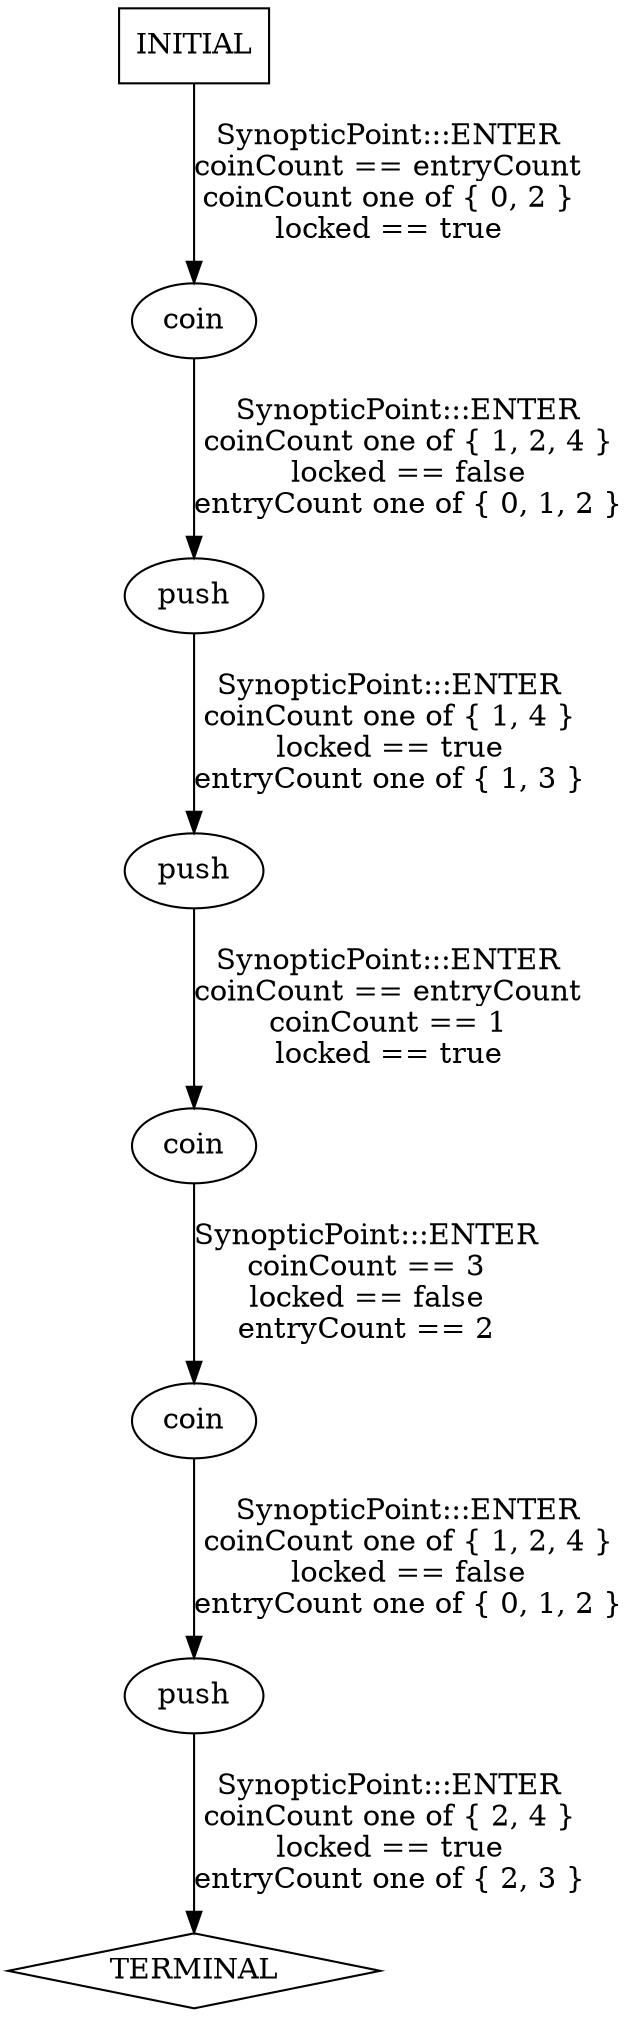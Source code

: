 digraph G {
  0 [label="coin"];
  1 [label="coin"];
  2 [label="coin"];
  3 [label="push"];
  4 [label="push"];
  5 [label="push"];
  6 [label="TERMINAL",shape=diamond];
  7 [label="INITIAL",shape=box];
0->3 [label="SynopticPoint:::ENTER\ncoinCount one of { 1, 2, 4 }\nlocked == false\nentryCount one of { 0, 1, 2 }\n"];
1->2 [label="SynopticPoint:::ENTER\ncoinCount == 3\nlocked == false\nentryCount == 2\n"];
2->5 [label="SynopticPoint:::ENTER\ncoinCount one of { 1, 2, 4 }\nlocked == false\nentryCount one of { 0, 1, 2 }\n"];
3->4 [label="SynopticPoint:::ENTER\ncoinCount one of { 1, 4 }\nlocked == true\nentryCount one of { 1, 3 }\n"];
4->1 [label="SynopticPoint:::ENTER\ncoinCount == entryCount\ncoinCount == 1\nlocked == true\n"];
5->6 [label="SynopticPoint:::ENTER\ncoinCount one of { 2, 4 }\nlocked == true\nentryCount one of { 2, 3 }\n"];
7->0 [label="SynopticPoint:::ENTER\ncoinCount == entryCount\ncoinCount one of { 0, 2 }\nlocked == true\n"];
}
